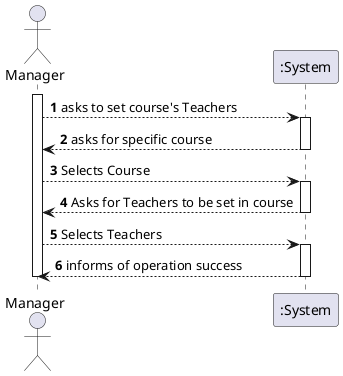 @startuml
'https://plantuml.com/sequence-diagram
autonumber

actor Manager as Man

activate Man
Man--> ":System" : asks to set course's Teachers
activate ":System"
":System" --> Man : asks for specific course
deactivate ":System"

Man --> ":System" : Selects Course

activate ":System"
":System"--> Man :Asks for Teachers to be set in course
deactivate ":System"

Man--> ":System" : Selects Teachers

activate ":System"

":System"--> Man :informs of operation success
deactivate ":System"

deactivate Man
@enduml